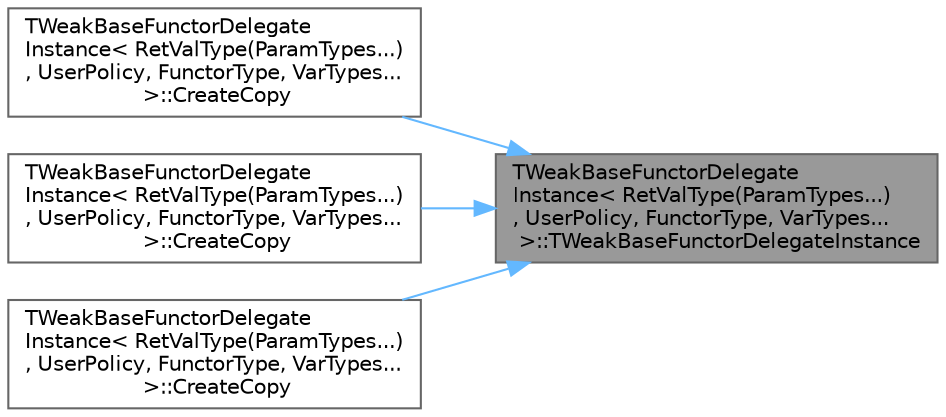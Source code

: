 digraph "TWeakBaseFunctorDelegateInstance&lt; RetValType(ParamTypes...), UserPolicy, FunctorType, VarTypes... &gt;::TWeakBaseFunctorDelegateInstance"
{
 // INTERACTIVE_SVG=YES
 // LATEX_PDF_SIZE
  bgcolor="transparent";
  edge [fontname=Helvetica,fontsize=10,labelfontname=Helvetica,labelfontsize=10];
  node [fontname=Helvetica,fontsize=10,shape=box,height=0.2,width=0.4];
  rankdir="RL";
  Node1 [id="Node000001",label="TWeakBaseFunctorDelegate\lInstance\< RetValType(ParamTypes...)\l, UserPolicy, FunctorType, VarTypes...\l \>::TWeakBaseFunctorDelegateInstance",height=0.2,width=0.4,color="gray40", fillcolor="grey60", style="filled", fontcolor="black",tooltip=" "];
  Node1 -> Node2 [id="edge1_Node000001_Node000002",dir="back",color="steelblue1",style="solid",tooltip=" "];
  Node2 [id="Node000002",label="TWeakBaseFunctorDelegate\lInstance\< RetValType(ParamTypes...)\l, UserPolicy, FunctorType, VarTypes...\l \>::CreateCopy",height=0.2,width=0.4,color="grey40", fillcolor="white", style="filled",URL="$d3/db6/classTWeakBaseFunctorDelegateInstance_3_01RetValType_07ParamTypes_8_8_8_08_00_01UserPolicy_00_01b8ea50c7d45a9a51ea2b194e8ef2a5fd.html#a2c6fcab1c75950fc7f8bbf5106f7156c",tooltip=" "];
  Node1 -> Node3 [id="edge2_Node000001_Node000003",dir="back",color="steelblue1",style="solid",tooltip=" "];
  Node3 [id="Node000003",label="TWeakBaseFunctorDelegate\lInstance\< RetValType(ParamTypes...)\l, UserPolicy, FunctorType, VarTypes...\l \>::CreateCopy",height=0.2,width=0.4,color="grey40", fillcolor="white", style="filled",URL="$d3/db6/classTWeakBaseFunctorDelegateInstance_3_01RetValType_07ParamTypes_8_8_8_08_00_01UserPolicy_00_01b8ea50c7d45a9a51ea2b194e8ef2a5fd.html#aef4bffed9deae1678ec5d3c8b7607d97",tooltip=" "];
  Node1 -> Node4 [id="edge3_Node000001_Node000004",dir="back",color="steelblue1",style="solid",tooltip=" "];
  Node4 [id="Node000004",label="TWeakBaseFunctorDelegate\lInstance\< RetValType(ParamTypes...)\l, UserPolicy, FunctorType, VarTypes...\l \>::CreateCopy",height=0.2,width=0.4,color="grey40", fillcolor="white", style="filled",URL="$d3/db6/classTWeakBaseFunctorDelegateInstance_3_01RetValType_07ParamTypes_8_8_8_08_00_01UserPolicy_00_01b8ea50c7d45a9a51ea2b194e8ef2a5fd.html#a86d7f5185c1dd3e13c0bb411227c5b3a",tooltip=" "];
}
